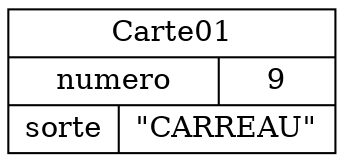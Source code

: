 digraph "Carte01" {
graph ["rankdir"="LR","compound"="true","ranksep"="1.0","nodesep"="1.0"]
"/" ["label"="<_C>Carte01|{numero|9}|{sorte|\"CARREAU\"}","style"="filled","fillcolor"="white","shape"="record"]
}